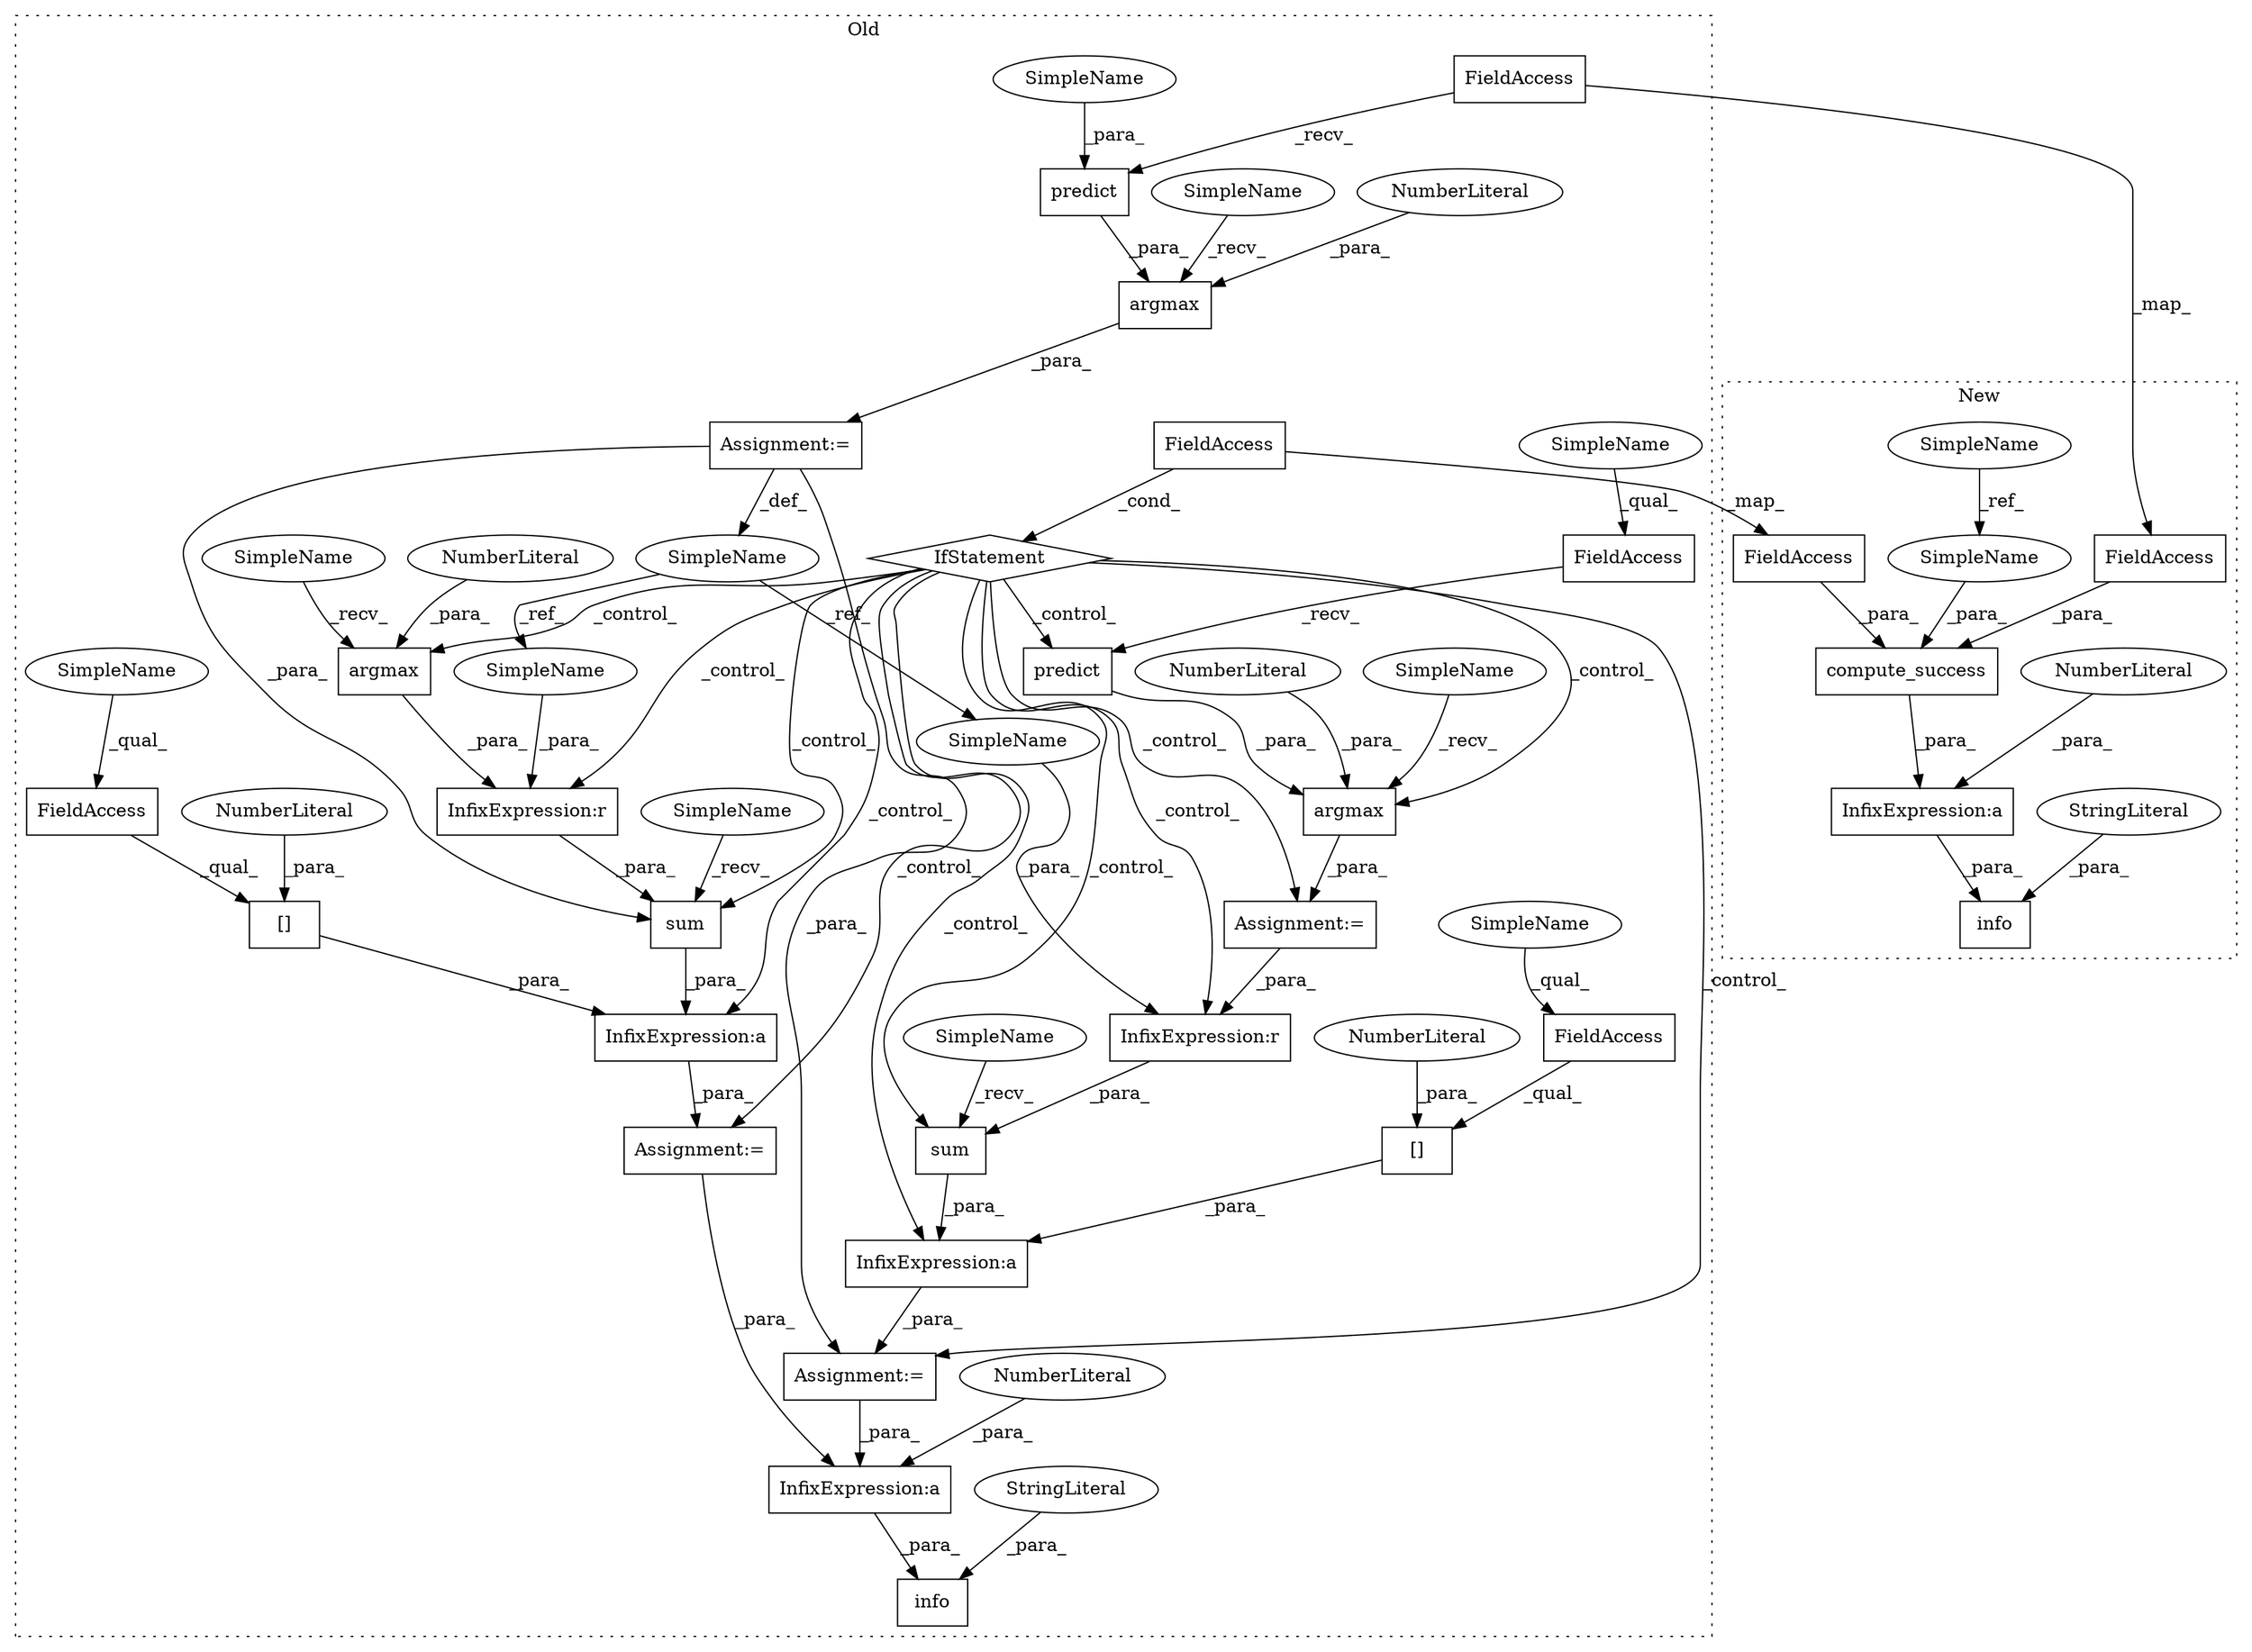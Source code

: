 digraph G {
subgraph cluster0 {
1 [label="info" a="32" s="25211,25263" l="5,1" shape="box"];
5 [label="StringLiteral" a="45" s="25216" l="36" shape="ellipse"];
8 [label="InfixExpression:a" a="27" s="25174" l="3" shape="box"];
9 [label="[]" a="2" s="25177,25190" l="12,1" shape="box"];
10 [label="NumberLiteral" a="34" s="25189" l="1" shape="ellipse"];
11 [label="sum" a="32" s="25151,25173" l="4,1" shape="box"];
12 [label="InfixExpression:r" a="27" s="25164" l="4" shape="box"];
13 [label="argmax" a="32" s="24923,24962" l="7,1" shape="box"];
14 [label="NumberLiteral" a="34" s="24961" l="1" shape="ellipse"];
15 [label="FieldAccess" a="22" s="25177" l="11" shape="box"];
16 [label="InfixExpression:a" a="27" s="25043" l="3" shape="box"];
17 [label="InfixExpression:r" a="27" s="25021" l="4" shape="box"];
18 [label="[]" a="2" s="25046,25059" l="12,1" shape="box"];
19 [label="NumberLiteral" a="34" s="25058" l="1" shape="ellipse"];
21 [label="FieldAccess" a="22" s="25046" l="11" shape="box"];
22 [label="predict" a="32" s="24946,24959" l="8,1" shape="box"];
23 [label="IfStatement" a="25" s="24969,24986" l="4,2" shape="diamond"];
24 [label="SimpleName" a="42" s="24907" l="9" shape="ellipse"];
25 [label="sum" a="32" s="25008,25042" l="4,1" shape="box"];
26 [label="Assignment:=" a="7" s="25143" l="1" shape="box"];
27 [label="Assignment:=" a="7" s="24916" l="1" shape="box"];
28 [label="Assignment:=" a="7" s="25000" l="1" shape="box"];
29 [label="FieldAccess" a="22" s="24930" l="15" shape="box"];
31 [label="FieldAccess" a="22" s="24973" l="13" shape="box"];
33 [label="argmax" a="32" s="25031,25041" l="7,1" shape="box"];
34 [label="NumberLiteral" a="34" s="25040" l="1" shape="ellipse"];
35 [label="argmax" a="32" s="25095,25130" l="7,1" shape="box"];
36 [label="NumberLiteral" a="34" s="25129" l="1" shape="ellipse"];
37 [label="InfixExpression:a" a="27" s="25256" l="3" shape="box"];
38 [label="NumberLiteral" a="34" s="25253" l="3" shape="ellipse"];
39 [label="predict" a="32" s="25118,25127" l="8,1" shape="box"];
40 [label="FieldAccess" a="22" s="25102" l="15" shape="box"];
41 [label="Assignment:=" a="7" s="25088" l="1" shape="box"];
42 [label="SimpleName" a="42" s="25089" l="5" shape="ellipse"];
43 [label="SimpleName" a="42" s="25025" l="5" shape="ellipse"];
44 [label="SimpleName" a="42" s="25002" l="5" shape="ellipse"];
45 [label="SimpleName" a="42" s="25145" l="5" shape="ellipse"];
46 [label="SimpleName" a="42" s="24917" l="5" shape="ellipse"];
47 [label="SimpleName" a="42" s="25012" l="9" shape="ellipse"];
48 [label="SimpleName" a="42" s="25155" l="9" shape="ellipse"];
50 [label="SimpleName" a="42" s="25177" l="5" shape="ellipse"];
51 [label="SimpleName" a="42" s="25046" l="5" shape="ellipse"];
52 [label="SimpleName" a="42" s="24954" l="5" shape="ellipse"];
53 [label="SimpleName" a="42" s="25102" l="4" shape="ellipse"];
label = "Old";
style="dotted";
}
subgraph cluster1 {
2 [label="compute_success" a="32" s="24665,24720" l="16,1" shape="box"];
3 [label="InfixExpression:a" a="27" s="24662" l="3" shape="box"];
4 [label="NumberLiteral" a="34" s="24659" l="3" shape="ellipse"];
6 [label="info" a="32" s="24611,24721" l="5,1" shape="box"];
7 [label="StringLiteral" a="45" s="24616" l="42" shape="ellipse"];
20 [label="SimpleName" a="42" s="18052" l="5" shape="ellipse"];
30 [label="FieldAccess" a="22" s="24681" l="15" shape="box"];
32 [label="FieldAccess" a="22" s="24707" l="13" shape="box"];
49 [label="SimpleName" a="42" s="24701" l="5" shape="ellipse"];
label = "New";
style="dotted";
}
2 -> 3 [label="_para_"];
3 -> 6 [label="_para_"];
4 -> 3 [label="_para_"];
5 -> 1 [label="_para_"];
7 -> 6 [label="_para_"];
8 -> 26 [label="_para_"];
9 -> 8 [label="_para_"];
10 -> 9 [label="_para_"];
11 -> 8 [label="_para_"];
12 -> 11 [label="_para_"];
13 -> 27 [label="_para_"];
14 -> 13 [label="_para_"];
15 -> 9 [label="_qual_"];
16 -> 28 [label="_para_"];
17 -> 25 [label="_para_"];
18 -> 16 [label="_para_"];
19 -> 18 [label="_para_"];
20 -> 49 [label="_ref_"];
21 -> 18 [label="_qual_"];
22 -> 13 [label="_para_"];
23 -> 35 [label="_control_"];
23 -> 12 [label="_control_"];
23 -> 16 [label="_control_"];
23 -> 26 [label="_control_"];
23 -> 25 [label="_control_"];
23 -> 28 [label="_control_"];
23 -> 33 [label="_control_"];
23 -> 8 [label="_control_"];
23 -> 17 [label="_control_"];
23 -> 39 [label="_control_"];
23 -> 11 [label="_control_"];
23 -> 41 [label="_control_"];
24 -> 47 [label="_ref_"];
24 -> 48 [label="_ref_"];
25 -> 16 [label="_para_"];
26 -> 37 [label="_para_"];
27 -> 25 [label="_para_"];
27 -> 24 [label="_def_"];
27 -> 26 [label="_para_"];
28 -> 37 [label="_para_"];
29 -> 22 [label="_recv_"];
29 -> 30 [label="_map_"];
30 -> 2 [label="_para_"];
31 -> 23 [label="_cond_"];
31 -> 32 [label="_map_"];
32 -> 2 [label="_para_"];
33 -> 17 [label="_para_"];
34 -> 33 [label="_para_"];
35 -> 41 [label="_para_"];
36 -> 35 [label="_para_"];
37 -> 1 [label="_para_"];
38 -> 37 [label="_para_"];
39 -> 35 [label="_para_"];
40 -> 39 [label="_recv_"];
41 -> 12 [label="_para_"];
42 -> 35 [label="_recv_"];
43 -> 33 [label="_recv_"];
44 -> 25 [label="_recv_"];
45 -> 11 [label="_recv_"];
46 -> 13 [label="_recv_"];
47 -> 17 [label="_para_"];
48 -> 12 [label="_para_"];
49 -> 2 [label="_para_"];
50 -> 15 [label="_qual_"];
51 -> 21 [label="_qual_"];
52 -> 22 [label="_para_"];
53 -> 40 [label="_qual_"];
}